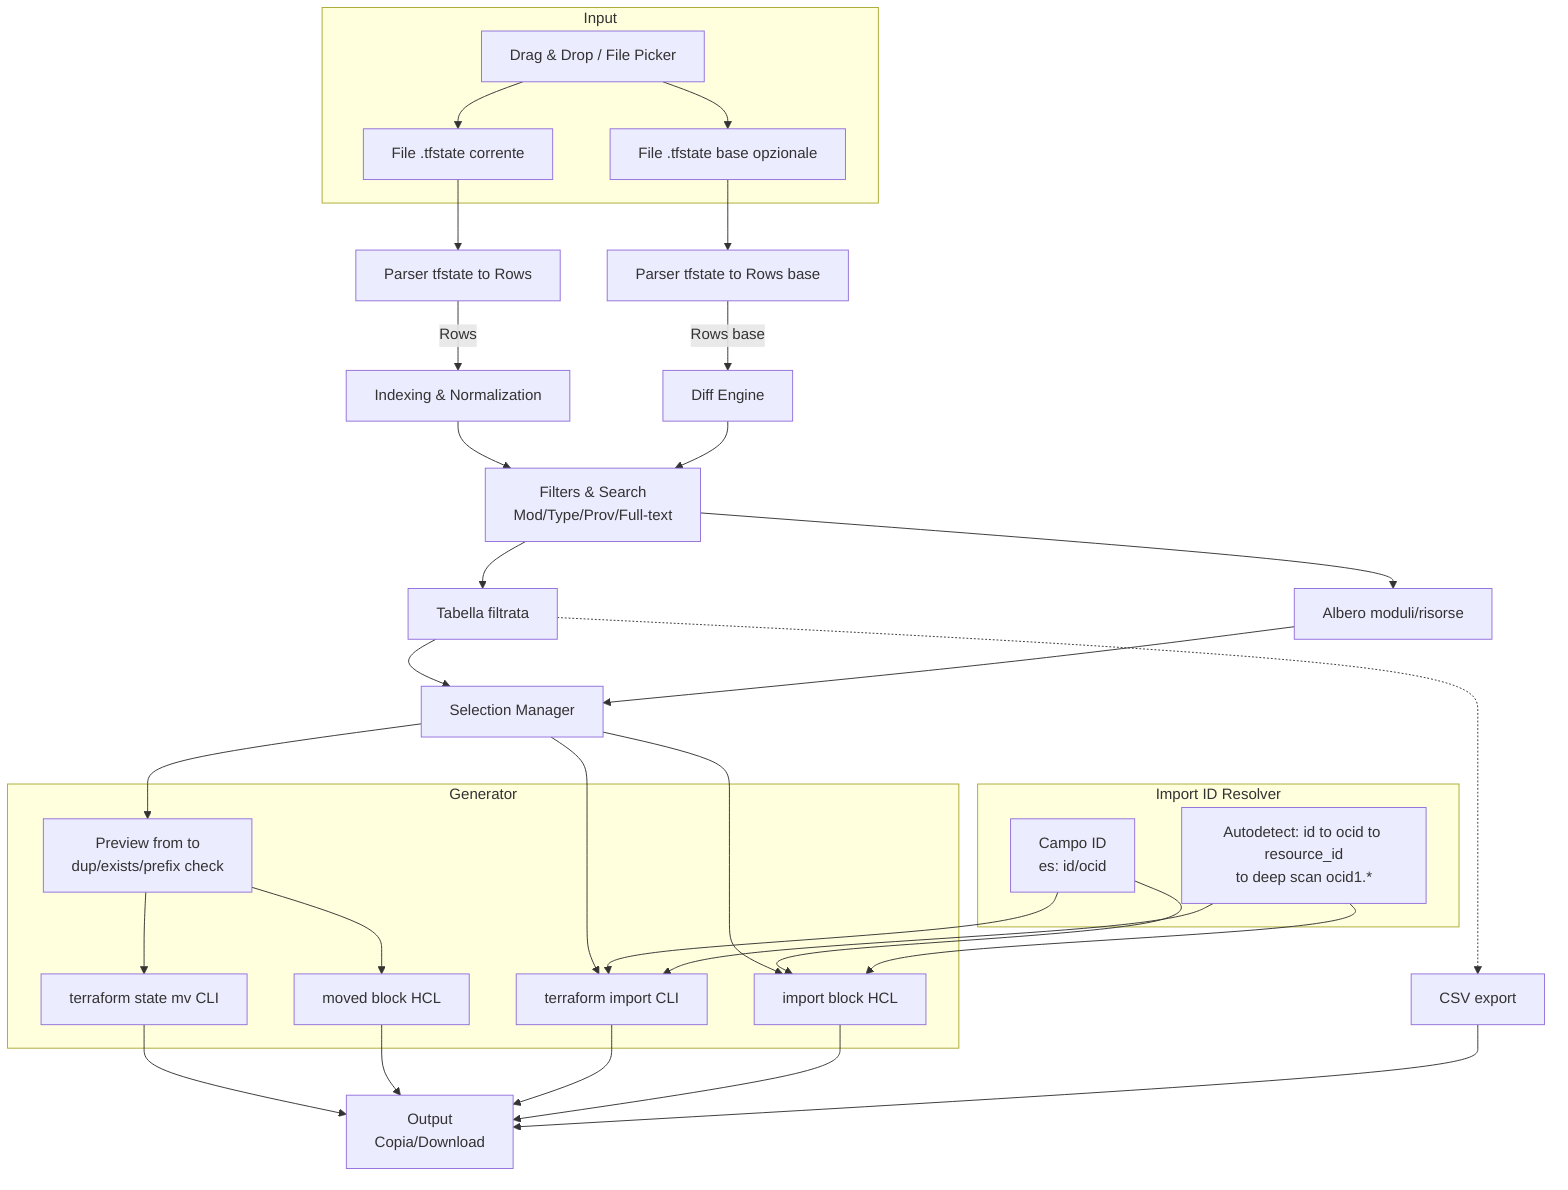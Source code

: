 flowchart TD
  subgraph Input
    S1[File .tfstate corrente]
    S2[File .tfstate base opzionale]
    Dn[Drag & Drop / File Picker]
  end

  Dn --> S1
  Dn --> S2

  S1 --> P[Parser tfstate to Rows]
  S2 --> PB[Parser tfstate to Rows base]

  P -->|Rows| IDX[Indexing & Normalization]
  PB -->|Rows base| DIFF[Diff Engine]

  IDX --> FILT[Filters & Search<br/>Mod/Type/Prov/Full-text]
  DIFF --> FILT

  FILT --> TBL[Tabella filtrata]
  FILT --> TREE[Albero moduli/risorse]

  TBL --> SEL[Selection Manager]
  TREE --> SEL

  subgraph Generator
    PREV[Preview from to<br/>dup/exists/prefix check]
    MV[terraform state mv CLI]
    MVD[moved block HCL]
    IMPCLI[terraform import CLI]
    IMPBLK[import block HCL]
  end

  SEL --> PREV
  PREV --> MV
  PREV --> MVD
  SEL --> IMPCLI
  SEL --> IMPBLK

  subgraph "Import ID Resolver"
    CFG[Campo ID<br/>es: id/ocid]
    AUT[Autodetect: id to ocid to resource_id<br/>to deep scan ocid1.*]
  end

  CFG --> IMPCLI
  CFG --> IMPBLK
  AUT --> IMPCLI
  AUT --> IMPBLK

  MV --> OUT[Output<br/>Copia/Download]
  MVD --> OUT
  IMPCLI --> OUT
  IMPBLK --> OUT

  TBL -.-> CSV[CSV export]
  CSV --> OUT